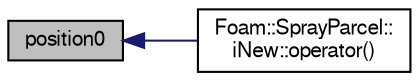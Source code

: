 digraph "position0"
{
  bgcolor="transparent";
  edge [fontname="FreeSans",fontsize="10",labelfontname="FreeSans",labelfontsize="10"];
  node [fontname="FreeSans",fontsize="10",shape=record];
  rankdir="LR";
  Node80 [label="position0",height=0.2,width=0.4,color="black", fillcolor="grey75", style="filled", fontcolor="black"];
  Node80 -> Node81 [dir="back",color="midnightblue",fontsize="10",style="solid",fontname="FreeSans"];
  Node81 [label="Foam::SprayParcel::\liNew::operator()",height=0.2,width=0.4,color="black",URL="$a24542.html#a91088952f4c10fdcd976f75ea537a07a"];
}

